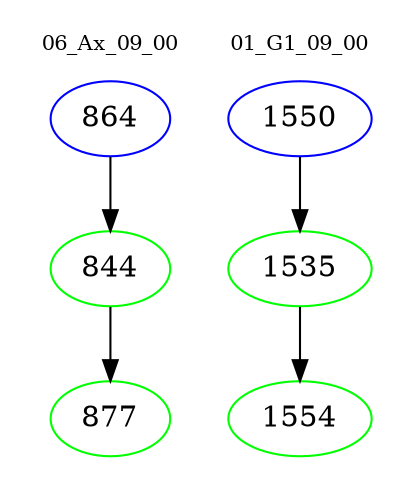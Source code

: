 digraph{
subgraph cluster_0 {
color = white
label = "06_Ax_09_00";
fontsize=10;
T0_864 [label="864", color="blue"]
T0_864 -> T0_844 [color="black"]
T0_844 [label="844", color="green"]
T0_844 -> T0_877 [color="black"]
T0_877 [label="877", color="green"]
}
subgraph cluster_1 {
color = white
label = "01_G1_09_00";
fontsize=10;
T1_1550 [label="1550", color="blue"]
T1_1550 -> T1_1535 [color="black"]
T1_1535 [label="1535", color="green"]
T1_1535 -> T1_1554 [color="black"]
T1_1554 [label="1554", color="green"]
}
}
